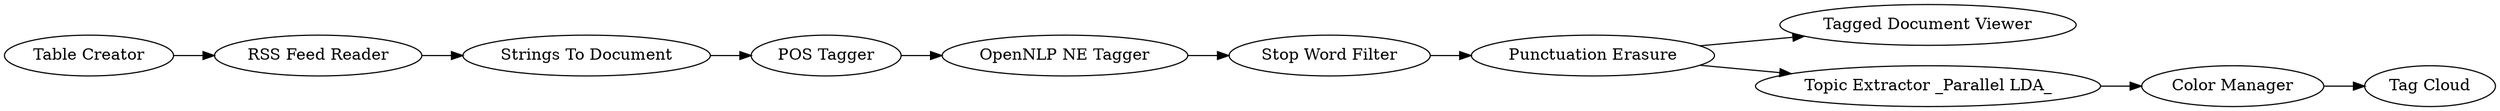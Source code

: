digraph {
	7 -> 8
	4 -> 5
	43 -> 44
	2 -> 1
	6 -> 7
	3 -> 4
	42 -> 43
	5 -> 6
	7 -> 42
	1 -> 3
	5 [label="OpenNLP NE Tagger"]
	43 [label="Color Manager"]
	1 [label="RSS Feed Reader"]
	7 [label="Punctuation Erasure"]
	42 [label="Topic Extractor _Parallel LDA_"]
	44 [label="Tag Cloud"]
	4 [label="POS Tagger"]
	6 [label="Stop Word Filter"]
	8 [label="Tagged Document Viewer"]
	3 [label="Strings To Document"]
	2 [label="Table Creator"]
	rankdir=LR
}

